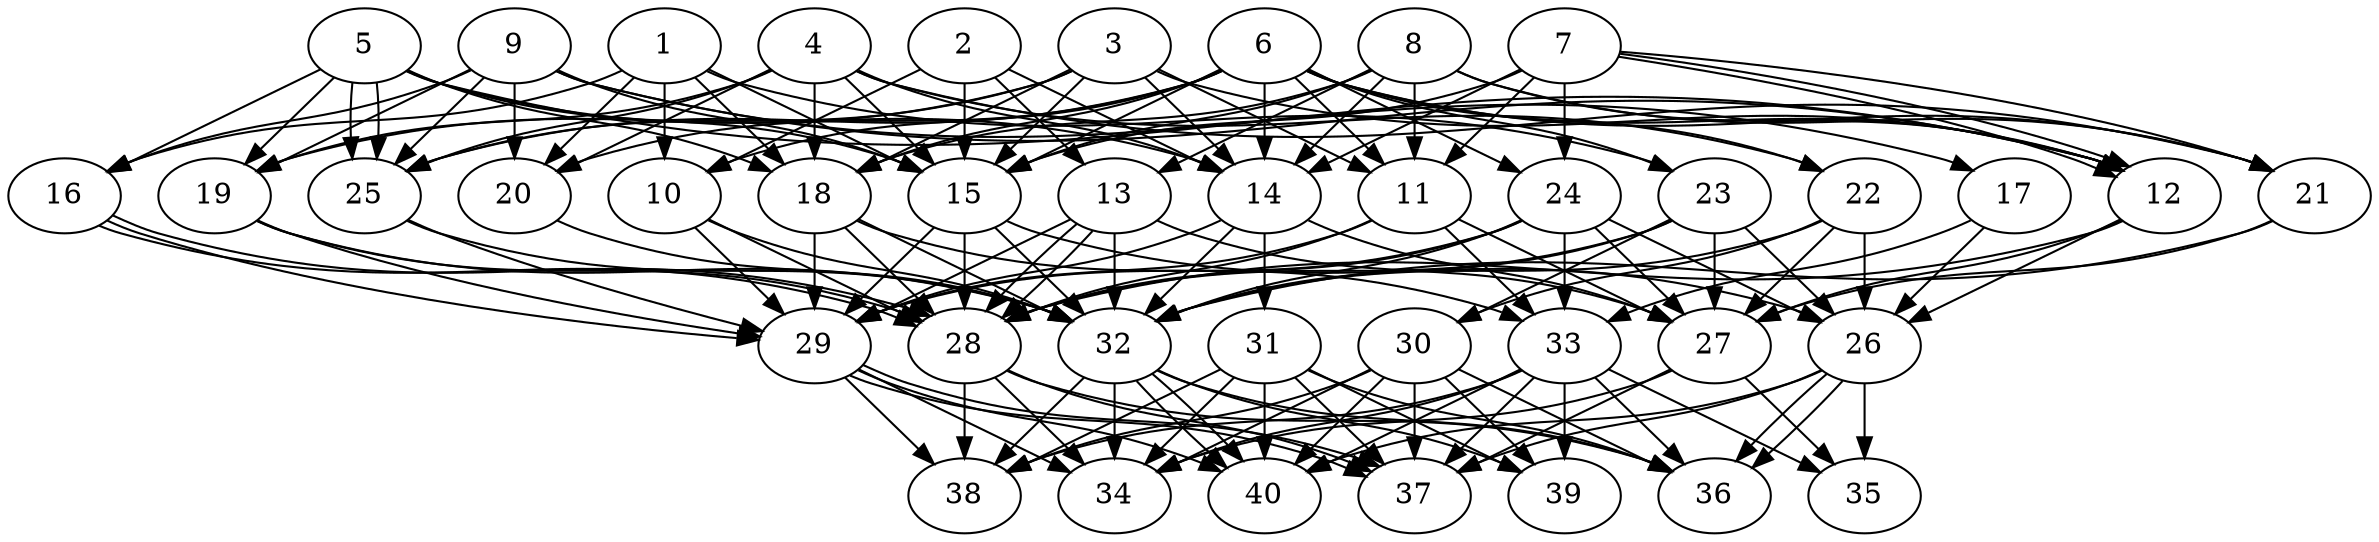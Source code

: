 // DAG automatically generated by daggen at Tue Aug  6 16:28:35 2019
// ./daggen --dot -n 40 --ccr 0.4 --fat 0.7 --regular 0.5 --density 0.9 --mindata 5242880 --maxdata 52428800 
digraph G {
  1 [size="129920000", alpha="0.09", expect_size="51968000"] 
  1 -> 10 [size ="51968000"]
  1 -> 15 [size ="51968000"]
  1 -> 16 [size ="51968000"]
  1 -> 18 [size ="51968000"]
  1 -> 20 [size ="51968000"]
  1 -> 23 [size ="51968000"]
  2 [size="113105920", alpha="0.16", expect_size="45242368"] 
  2 -> 10 [size ="45242368"]
  2 -> 13 [size ="45242368"]
  2 -> 14 [size ="45242368"]
  2 -> 15 [size ="45242368"]
  3 [size="65704960", alpha="0.09", expect_size="26281984"] 
  3 -> 11 [size ="26281984"]
  3 -> 12 [size ="26281984"]
  3 -> 14 [size ="26281984"]
  3 -> 15 [size ="26281984"]
  3 -> 18 [size ="26281984"]
  3 -> 19 [size ="26281984"]
  3 -> 25 [size ="26281984"]
  4 [size="21931520", alpha="0.01", expect_size="8772608"] 
  4 -> 14 [size ="8772608"]
  4 -> 15 [size ="8772608"]
  4 -> 18 [size ="8772608"]
  4 -> 19 [size ="8772608"]
  4 -> 20 [size ="8772608"]
  4 -> 21 [size ="8772608"]
  4 -> 22 [size ="8772608"]
  4 -> 25 [size ="8772608"]
  5 [size="47925760", alpha="0.02", expect_size="19170304"] 
  5 -> 12 [size ="19170304"]
  5 -> 14 [size ="19170304"]
  5 -> 15 [size ="19170304"]
  5 -> 16 [size ="19170304"]
  5 -> 18 [size ="19170304"]
  5 -> 19 [size ="19170304"]
  5 -> 25 [size ="19170304"]
  5 -> 25 [size ="19170304"]
  6 [size="80995840", alpha="0.17", expect_size="32398336"] 
  6 -> 10 [size ="32398336"]
  6 -> 11 [size ="32398336"]
  6 -> 12 [size ="32398336"]
  6 -> 14 [size ="32398336"]
  6 -> 15 [size ="32398336"]
  6 -> 18 [size ="32398336"]
  6 -> 20 [size ="32398336"]
  6 -> 21 [size ="32398336"]
  6 -> 22 [size ="32398336"]
  6 -> 23 [size ="32398336"]
  6 -> 24 [size ="32398336"]
  6 -> 25 [size ="32398336"]
  7 [size="63014400", alpha="0.00", expect_size="25205760"] 
  7 -> 11 [size ="25205760"]
  7 -> 12 [size ="25205760"]
  7 -> 12 [size ="25205760"]
  7 -> 14 [size ="25205760"]
  7 -> 15 [size ="25205760"]
  7 -> 21 [size ="25205760"]
  7 -> 24 [size ="25205760"]
  8 [size="49459200", alpha="0.14", expect_size="19783680"] 
  8 -> 11 [size ="19783680"]
  8 -> 12 [size ="19783680"]
  8 -> 13 [size ="19783680"]
  8 -> 14 [size ="19783680"]
  8 -> 15 [size ="19783680"]
  8 -> 18 [size ="19783680"]
  8 -> 21 [size ="19783680"]
  9 [size="128263680", alpha="0.08", expect_size="51305472"] 
  9 -> 12 [size ="51305472"]
  9 -> 15 [size ="51305472"]
  9 -> 16 [size ="51305472"]
  9 -> 17 [size ="51305472"]
  9 -> 19 [size ="51305472"]
  9 -> 20 [size ="51305472"]
  9 -> 25 [size ="51305472"]
  10 [size="40509440", alpha="0.11", expect_size="16203776"] 
  10 -> 28 [size ="16203776"]
  10 -> 29 [size ="16203776"]
  10 -> 32 [size ="16203776"]
  11 [size="14425600", alpha="0.01", expect_size="5770240"] 
  11 -> 27 [size ="5770240"]
  11 -> 28 [size ="5770240"]
  11 -> 29 [size ="5770240"]
  11 -> 33 [size ="5770240"]
  12 [size="69985280", alpha="0.19", expect_size="27994112"] 
  12 -> 26 [size ="27994112"]
  12 -> 27 [size ="27994112"]
  12 -> 28 [size ="27994112"]
  13 [size="48460800", alpha="0.05", expect_size="19384320"] 
  13 -> 27 [size ="19384320"]
  13 -> 28 [size ="19384320"]
  13 -> 28 [size ="19384320"]
  13 -> 29 [size ="19384320"]
  13 -> 32 [size ="19384320"]
  14 [size="99860480", alpha="0.15", expect_size="39944192"] 
  14 -> 27 [size ="39944192"]
  14 -> 29 [size ="39944192"]
  14 -> 31 [size ="39944192"]
  14 -> 32 [size ="39944192"]
  15 [size="106813440", alpha="0.03", expect_size="42725376"] 
  15 -> 26 [size ="42725376"]
  15 -> 28 [size ="42725376"]
  15 -> 29 [size ="42725376"]
  15 -> 32 [size ="42725376"]
  16 [size="120399360", alpha="0.04", expect_size="48159744"] 
  16 -> 28 [size ="48159744"]
  16 -> 28 [size ="48159744"]
  16 -> 29 [size ="48159744"]
  17 [size="102384640", alpha="0.17", expect_size="40953856"] 
  17 -> 26 [size ="40953856"]
  17 -> 33 [size ="40953856"]
  18 [size="103851520", alpha="0.14", expect_size="41540608"] 
  18 -> 28 [size ="41540608"]
  18 -> 29 [size ="41540608"]
  18 -> 32 [size ="41540608"]
  18 -> 33 [size ="41540608"]
  19 [size="66022400", alpha="0.02", expect_size="26408960"] 
  19 -> 28 [size ="26408960"]
  19 -> 29 [size ="26408960"]
  19 -> 32 [size ="26408960"]
  20 [size="115289600", alpha="0.05", expect_size="46115840"] 
  20 -> 32 [size ="46115840"]
  21 [size="60600320", alpha="0.09", expect_size="24240128"] 
  21 -> 27 [size ="24240128"]
  21 -> 32 [size ="24240128"]
  22 [size="68979200", alpha="0.09", expect_size="27591680"] 
  22 -> 26 [size ="27591680"]
  22 -> 27 [size ="27591680"]
  22 -> 30 [size ="27591680"]
  22 -> 32 [size ="27591680"]
  23 [size="63669760", alpha="0.18", expect_size="25467904"] 
  23 -> 26 [size ="25467904"]
  23 -> 27 [size ="25467904"]
  23 -> 28 [size ="25467904"]
  23 -> 30 [size ="25467904"]
  23 -> 32 [size ="25467904"]
  24 [size="95121920", alpha="0.09", expect_size="38048768"] 
  24 -> 26 [size ="38048768"]
  24 -> 27 [size ="38048768"]
  24 -> 28 [size ="38048768"]
  24 -> 29 [size ="38048768"]
  24 -> 32 [size ="38048768"]
  24 -> 33 [size ="38048768"]
  25 [size="64701440", alpha="0.06", expect_size="25880576"] 
  25 -> 29 [size ="25880576"]
  25 -> 32 [size ="25880576"]
  26 [size="83299840", alpha="0.14", expect_size="33319936"] 
  26 -> 35 [size ="33319936"]
  26 -> 36 [size ="33319936"]
  26 -> 36 [size ="33319936"]
  26 -> 37 [size ="33319936"]
  26 -> 40 [size ="33319936"]
  27 [size="104092160", alpha="0.11", expect_size="41636864"] 
  27 -> 34 [size ="41636864"]
  27 -> 35 [size ="41636864"]
  27 -> 37 [size ="41636864"]
  28 [size="85521920", alpha="0.13", expect_size="34208768"] 
  28 -> 34 [size ="34208768"]
  28 -> 36 [size ="34208768"]
  28 -> 37 [size ="34208768"]
  28 -> 38 [size ="34208768"]
  29 [size="52600320", alpha="0.16", expect_size="21040128"] 
  29 -> 34 [size ="21040128"]
  29 -> 37 [size ="21040128"]
  29 -> 37 [size ="21040128"]
  29 -> 38 [size ="21040128"]
  29 -> 40 [size ="21040128"]
  30 [size="63800320", alpha="0.03", expect_size="25520128"] 
  30 -> 34 [size ="25520128"]
  30 -> 36 [size ="25520128"]
  30 -> 37 [size ="25520128"]
  30 -> 38 [size ="25520128"]
  30 -> 39 [size ="25520128"]
  30 -> 40 [size ="25520128"]
  31 [size="96092160", alpha="0.10", expect_size="38436864"] 
  31 -> 34 [size ="38436864"]
  31 -> 36 [size ="38436864"]
  31 -> 37 [size ="38436864"]
  31 -> 38 [size ="38436864"]
  31 -> 39 [size ="38436864"]
  31 -> 40 [size ="38436864"]
  32 [size="30364160", alpha="0.07", expect_size="12145664"] 
  32 -> 34 [size ="12145664"]
  32 -> 36 [size ="12145664"]
  32 -> 38 [size ="12145664"]
  32 -> 39 [size ="12145664"]
  32 -> 40 [size ="12145664"]
  32 -> 40 [size ="12145664"]
  33 [size="84579840", alpha="0.10", expect_size="33831936"] 
  33 -> 34 [size ="33831936"]
  33 -> 35 [size ="33831936"]
  33 -> 36 [size ="33831936"]
  33 -> 37 [size ="33831936"]
  33 -> 38 [size ="33831936"]
  33 -> 39 [size ="33831936"]
  33 -> 40 [size ="33831936"]
  34 [size="75407360", alpha="0.07", expect_size="30162944"] 
  35 [size="129635840", alpha="0.00", expect_size="51854336"] 
  36 [size="46159360", alpha="0.12", expect_size="18463744"] 
  37 [size="128798720", alpha="0.19", expect_size="51519488"] 
  38 [size="73564160", alpha="0.01", expect_size="29425664"] 
  39 [size="34777600", alpha="0.12", expect_size="13911040"] 
  40 [size="127598080", alpha="0.00", expect_size="51039232"] 
}
